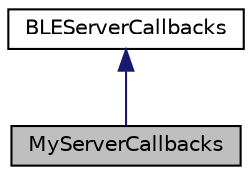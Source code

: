 digraph "MyServerCallbacks"
{
  edge [fontname="Helvetica",fontsize="10",labelfontname="Helvetica",labelfontsize="10"];
  node [fontname="Helvetica",fontsize="10",shape=record];
  Node2 [label="MyServerCallbacks",height=0.2,width=0.4,color="black", fillcolor="grey75", style="filled", fontcolor="black"];
  Node3 -> Node2 [dir="back",color="midnightblue",fontsize="10",style="solid",fontname="Helvetica"];
  Node3 [label="BLEServerCallbacks",height=0.2,width=0.4,color="black", fillcolor="white", style="filled",URL="$class_b_l_e_server_callbacks.html",tooltip="Callbacks associated with the operation of a BLE server. "];
}
